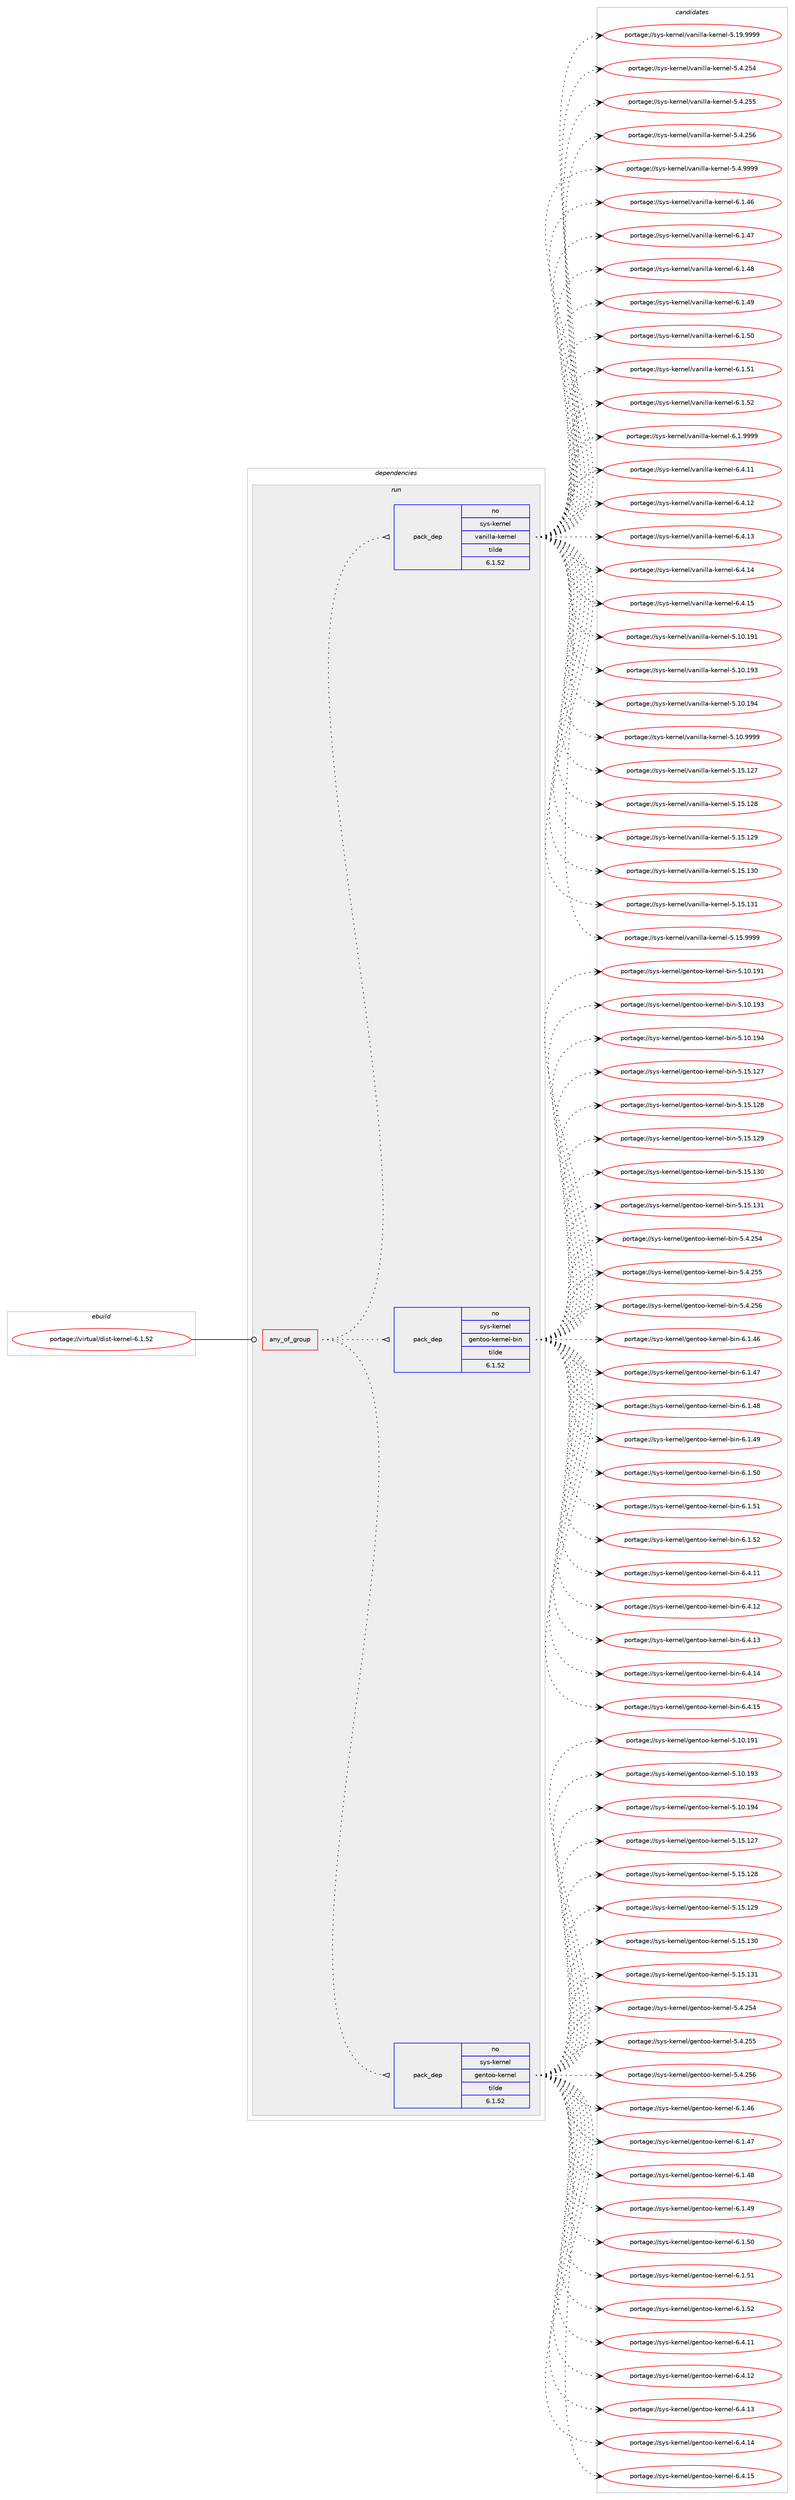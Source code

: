 digraph prolog {

# *************
# Graph options
# *************

newrank=true;
concentrate=true;
compound=true;
graph [rankdir=LR,fontname=Helvetica,fontsize=10,ranksep=1.5];#, ranksep=2.5, nodesep=0.2];
edge  [arrowhead=vee];
node  [fontname=Helvetica,fontsize=10];

# **********
# The ebuild
# **********

subgraph cluster_leftcol {
color=gray;
rank=same;
label=<<i>ebuild</i>>;
id [label="portage://virtual/dist-kernel-6.1.52", color=red, width=4, href="../virtual/dist-kernel-6.1.52.svg"];
}

# ****************
# The dependencies
# ****************

subgraph cluster_midcol {
color=gray;
label=<<i>dependencies</i>>;
subgraph cluster_compile {
fillcolor="#eeeeee";
style=filled;
label=<<i>compile</i>>;
}
subgraph cluster_compileandrun {
fillcolor="#eeeeee";
style=filled;
label=<<i>compile and run</i>>;
}
subgraph cluster_run {
fillcolor="#eeeeee";
style=filled;
label=<<i>run</i>>;
subgraph any4 {
dependency290 [label=<<TABLE BORDER="0" CELLBORDER="1" CELLSPACING="0" CELLPADDING="4"><TR><TD CELLPADDING="10">any_of_group</TD></TR></TABLE>>, shape=none, color=red];subgraph pack152 {
dependency291 [label=<<TABLE BORDER="0" CELLBORDER="1" CELLSPACING="0" CELLPADDING="4" WIDTH="220"><TR><TD ROWSPAN="6" CELLPADDING="30">pack_dep</TD></TR><TR><TD WIDTH="110">no</TD></TR><TR><TD>sys-kernel</TD></TR><TR><TD>gentoo-kernel</TD></TR><TR><TD>tilde</TD></TR><TR><TD>6.1.52</TD></TR></TABLE>>, shape=none, color=blue];
}
dependency290:e -> dependency291:w [weight=20,style="dotted",arrowhead="oinv"];
subgraph pack153 {
dependency292 [label=<<TABLE BORDER="0" CELLBORDER="1" CELLSPACING="0" CELLPADDING="4" WIDTH="220"><TR><TD ROWSPAN="6" CELLPADDING="30">pack_dep</TD></TR><TR><TD WIDTH="110">no</TD></TR><TR><TD>sys-kernel</TD></TR><TR><TD>gentoo-kernel-bin</TD></TR><TR><TD>tilde</TD></TR><TR><TD>6.1.52</TD></TR></TABLE>>, shape=none, color=blue];
}
dependency290:e -> dependency292:w [weight=20,style="dotted",arrowhead="oinv"];
subgraph pack154 {
dependency293 [label=<<TABLE BORDER="0" CELLBORDER="1" CELLSPACING="0" CELLPADDING="4" WIDTH="220"><TR><TD ROWSPAN="6" CELLPADDING="30">pack_dep</TD></TR><TR><TD WIDTH="110">no</TD></TR><TR><TD>sys-kernel</TD></TR><TR><TD>vanilla-kernel</TD></TR><TR><TD>tilde</TD></TR><TR><TD>6.1.52</TD></TR></TABLE>>, shape=none, color=blue];
}
dependency290:e -> dependency293:w [weight=20,style="dotted",arrowhead="oinv"];
}
id:e -> dependency290:w [weight=20,style="solid",arrowhead="odot"];
}
}

# **************
# The candidates
# **************

subgraph cluster_choices {
rank=same;
color=gray;
label=<<i>candidates</i>>;

subgraph choice152 {
color=black;
nodesep=1;
choice115121115451071011141101011084710310111011611111145107101114110101108455346494846495749 [label="portage://sys-kernel/gentoo-kernel-5.10.191", color=red, width=4,href="../sys-kernel/gentoo-kernel-5.10.191.svg"];
choice115121115451071011141101011084710310111011611111145107101114110101108455346494846495751 [label="portage://sys-kernel/gentoo-kernel-5.10.193", color=red, width=4,href="../sys-kernel/gentoo-kernel-5.10.193.svg"];
choice115121115451071011141101011084710310111011611111145107101114110101108455346494846495752 [label="portage://sys-kernel/gentoo-kernel-5.10.194", color=red, width=4,href="../sys-kernel/gentoo-kernel-5.10.194.svg"];
choice115121115451071011141101011084710310111011611111145107101114110101108455346495346495055 [label="portage://sys-kernel/gentoo-kernel-5.15.127", color=red, width=4,href="../sys-kernel/gentoo-kernel-5.15.127.svg"];
choice115121115451071011141101011084710310111011611111145107101114110101108455346495346495056 [label="portage://sys-kernel/gentoo-kernel-5.15.128", color=red, width=4,href="../sys-kernel/gentoo-kernel-5.15.128.svg"];
choice115121115451071011141101011084710310111011611111145107101114110101108455346495346495057 [label="portage://sys-kernel/gentoo-kernel-5.15.129", color=red, width=4,href="../sys-kernel/gentoo-kernel-5.15.129.svg"];
choice115121115451071011141101011084710310111011611111145107101114110101108455346495346495148 [label="portage://sys-kernel/gentoo-kernel-5.15.130", color=red, width=4,href="../sys-kernel/gentoo-kernel-5.15.130.svg"];
choice115121115451071011141101011084710310111011611111145107101114110101108455346495346495149 [label="portage://sys-kernel/gentoo-kernel-5.15.131", color=red, width=4,href="../sys-kernel/gentoo-kernel-5.15.131.svg"];
choice1151211154510710111411010110847103101110116111111451071011141101011084553465246505352 [label="portage://sys-kernel/gentoo-kernel-5.4.254", color=red, width=4,href="../sys-kernel/gentoo-kernel-5.4.254.svg"];
choice1151211154510710111411010110847103101110116111111451071011141101011084553465246505353 [label="portage://sys-kernel/gentoo-kernel-5.4.255", color=red, width=4,href="../sys-kernel/gentoo-kernel-5.4.255.svg"];
choice1151211154510710111411010110847103101110116111111451071011141101011084553465246505354 [label="portage://sys-kernel/gentoo-kernel-5.4.256", color=red, width=4,href="../sys-kernel/gentoo-kernel-5.4.256.svg"];
choice11512111545107101114110101108471031011101161111114510710111411010110845544649465254 [label="portage://sys-kernel/gentoo-kernel-6.1.46", color=red, width=4,href="../sys-kernel/gentoo-kernel-6.1.46.svg"];
choice11512111545107101114110101108471031011101161111114510710111411010110845544649465255 [label="portage://sys-kernel/gentoo-kernel-6.1.47", color=red, width=4,href="../sys-kernel/gentoo-kernel-6.1.47.svg"];
choice11512111545107101114110101108471031011101161111114510710111411010110845544649465256 [label="portage://sys-kernel/gentoo-kernel-6.1.48", color=red, width=4,href="../sys-kernel/gentoo-kernel-6.1.48.svg"];
choice11512111545107101114110101108471031011101161111114510710111411010110845544649465257 [label="portage://sys-kernel/gentoo-kernel-6.1.49", color=red, width=4,href="../sys-kernel/gentoo-kernel-6.1.49.svg"];
choice11512111545107101114110101108471031011101161111114510710111411010110845544649465348 [label="portage://sys-kernel/gentoo-kernel-6.1.50", color=red, width=4,href="../sys-kernel/gentoo-kernel-6.1.50.svg"];
choice11512111545107101114110101108471031011101161111114510710111411010110845544649465349 [label="portage://sys-kernel/gentoo-kernel-6.1.51", color=red, width=4,href="../sys-kernel/gentoo-kernel-6.1.51.svg"];
choice11512111545107101114110101108471031011101161111114510710111411010110845544649465350 [label="portage://sys-kernel/gentoo-kernel-6.1.52", color=red, width=4,href="../sys-kernel/gentoo-kernel-6.1.52.svg"];
choice11512111545107101114110101108471031011101161111114510710111411010110845544652464949 [label="portage://sys-kernel/gentoo-kernel-6.4.11", color=red, width=4,href="../sys-kernel/gentoo-kernel-6.4.11.svg"];
choice11512111545107101114110101108471031011101161111114510710111411010110845544652464950 [label="portage://sys-kernel/gentoo-kernel-6.4.12", color=red, width=4,href="../sys-kernel/gentoo-kernel-6.4.12.svg"];
choice11512111545107101114110101108471031011101161111114510710111411010110845544652464951 [label="portage://sys-kernel/gentoo-kernel-6.4.13", color=red, width=4,href="../sys-kernel/gentoo-kernel-6.4.13.svg"];
choice11512111545107101114110101108471031011101161111114510710111411010110845544652464952 [label="portage://sys-kernel/gentoo-kernel-6.4.14", color=red, width=4,href="../sys-kernel/gentoo-kernel-6.4.14.svg"];
choice11512111545107101114110101108471031011101161111114510710111411010110845544652464953 [label="portage://sys-kernel/gentoo-kernel-6.4.15", color=red, width=4,href="../sys-kernel/gentoo-kernel-6.4.15.svg"];
dependency291:e -> choice115121115451071011141101011084710310111011611111145107101114110101108455346494846495749:w [style=dotted,weight="100"];
dependency291:e -> choice115121115451071011141101011084710310111011611111145107101114110101108455346494846495751:w [style=dotted,weight="100"];
dependency291:e -> choice115121115451071011141101011084710310111011611111145107101114110101108455346494846495752:w [style=dotted,weight="100"];
dependency291:e -> choice115121115451071011141101011084710310111011611111145107101114110101108455346495346495055:w [style=dotted,weight="100"];
dependency291:e -> choice115121115451071011141101011084710310111011611111145107101114110101108455346495346495056:w [style=dotted,weight="100"];
dependency291:e -> choice115121115451071011141101011084710310111011611111145107101114110101108455346495346495057:w [style=dotted,weight="100"];
dependency291:e -> choice115121115451071011141101011084710310111011611111145107101114110101108455346495346495148:w [style=dotted,weight="100"];
dependency291:e -> choice115121115451071011141101011084710310111011611111145107101114110101108455346495346495149:w [style=dotted,weight="100"];
dependency291:e -> choice1151211154510710111411010110847103101110116111111451071011141101011084553465246505352:w [style=dotted,weight="100"];
dependency291:e -> choice1151211154510710111411010110847103101110116111111451071011141101011084553465246505353:w [style=dotted,weight="100"];
dependency291:e -> choice1151211154510710111411010110847103101110116111111451071011141101011084553465246505354:w [style=dotted,weight="100"];
dependency291:e -> choice11512111545107101114110101108471031011101161111114510710111411010110845544649465254:w [style=dotted,weight="100"];
dependency291:e -> choice11512111545107101114110101108471031011101161111114510710111411010110845544649465255:w [style=dotted,weight="100"];
dependency291:e -> choice11512111545107101114110101108471031011101161111114510710111411010110845544649465256:w [style=dotted,weight="100"];
dependency291:e -> choice11512111545107101114110101108471031011101161111114510710111411010110845544649465257:w [style=dotted,weight="100"];
dependency291:e -> choice11512111545107101114110101108471031011101161111114510710111411010110845544649465348:w [style=dotted,weight="100"];
dependency291:e -> choice11512111545107101114110101108471031011101161111114510710111411010110845544649465349:w [style=dotted,weight="100"];
dependency291:e -> choice11512111545107101114110101108471031011101161111114510710111411010110845544649465350:w [style=dotted,weight="100"];
dependency291:e -> choice11512111545107101114110101108471031011101161111114510710111411010110845544652464949:w [style=dotted,weight="100"];
dependency291:e -> choice11512111545107101114110101108471031011101161111114510710111411010110845544652464950:w [style=dotted,weight="100"];
dependency291:e -> choice11512111545107101114110101108471031011101161111114510710111411010110845544652464951:w [style=dotted,weight="100"];
dependency291:e -> choice11512111545107101114110101108471031011101161111114510710111411010110845544652464952:w [style=dotted,weight="100"];
dependency291:e -> choice11512111545107101114110101108471031011101161111114510710111411010110845544652464953:w [style=dotted,weight="100"];
}
subgraph choice153 {
color=black;
nodesep=1;
choice1151211154510710111411010110847103101110116111111451071011141101011084598105110455346494846495749 [label="portage://sys-kernel/gentoo-kernel-bin-5.10.191", color=red, width=4,href="../sys-kernel/gentoo-kernel-bin-5.10.191.svg"];
choice1151211154510710111411010110847103101110116111111451071011141101011084598105110455346494846495751 [label="portage://sys-kernel/gentoo-kernel-bin-5.10.193", color=red, width=4,href="../sys-kernel/gentoo-kernel-bin-5.10.193.svg"];
choice1151211154510710111411010110847103101110116111111451071011141101011084598105110455346494846495752 [label="portage://sys-kernel/gentoo-kernel-bin-5.10.194", color=red, width=4,href="../sys-kernel/gentoo-kernel-bin-5.10.194.svg"];
choice1151211154510710111411010110847103101110116111111451071011141101011084598105110455346495346495055 [label="portage://sys-kernel/gentoo-kernel-bin-5.15.127", color=red, width=4,href="../sys-kernel/gentoo-kernel-bin-5.15.127.svg"];
choice1151211154510710111411010110847103101110116111111451071011141101011084598105110455346495346495056 [label="portage://sys-kernel/gentoo-kernel-bin-5.15.128", color=red, width=4,href="../sys-kernel/gentoo-kernel-bin-5.15.128.svg"];
choice1151211154510710111411010110847103101110116111111451071011141101011084598105110455346495346495057 [label="portage://sys-kernel/gentoo-kernel-bin-5.15.129", color=red, width=4,href="../sys-kernel/gentoo-kernel-bin-5.15.129.svg"];
choice1151211154510710111411010110847103101110116111111451071011141101011084598105110455346495346495148 [label="portage://sys-kernel/gentoo-kernel-bin-5.15.130", color=red, width=4,href="../sys-kernel/gentoo-kernel-bin-5.15.130.svg"];
choice1151211154510710111411010110847103101110116111111451071011141101011084598105110455346495346495149 [label="portage://sys-kernel/gentoo-kernel-bin-5.15.131", color=red, width=4,href="../sys-kernel/gentoo-kernel-bin-5.15.131.svg"];
choice11512111545107101114110101108471031011101161111114510710111411010110845981051104553465246505352 [label="portage://sys-kernel/gentoo-kernel-bin-5.4.254", color=red, width=4,href="../sys-kernel/gentoo-kernel-bin-5.4.254.svg"];
choice11512111545107101114110101108471031011101161111114510710111411010110845981051104553465246505353 [label="portage://sys-kernel/gentoo-kernel-bin-5.4.255", color=red, width=4,href="../sys-kernel/gentoo-kernel-bin-5.4.255.svg"];
choice11512111545107101114110101108471031011101161111114510710111411010110845981051104553465246505354 [label="portage://sys-kernel/gentoo-kernel-bin-5.4.256", color=red, width=4,href="../sys-kernel/gentoo-kernel-bin-5.4.256.svg"];
choice115121115451071011141101011084710310111011611111145107101114110101108459810511045544649465254 [label="portage://sys-kernel/gentoo-kernel-bin-6.1.46", color=red, width=4,href="../sys-kernel/gentoo-kernel-bin-6.1.46.svg"];
choice115121115451071011141101011084710310111011611111145107101114110101108459810511045544649465255 [label="portage://sys-kernel/gentoo-kernel-bin-6.1.47", color=red, width=4,href="../sys-kernel/gentoo-kernel-bin-6.1.47.svg"];
choice115121115451071011141101011084710310111011611111145107101114110101108459810511045544649465256 [label="portage://sys-kernel/gentoo-kernel-bin-6.1.48", color=red, width=4,href="../sys-kernel/gentoo-kernel-bin-6.1.48.svg"];
choice115121115451071011141101011084710310111011611111145107101114110101108459810511045544649465257 [label="portage://sys-kernel/gentoo-kernel-bin-6.1.49", color=red, width=4,href="../sys-kernel/gentoo-kernel-bin-6.1.49.svg"];
choice115121115451071011141101011084710310111011611111145107101114110101108459810511045544649465348 [label="portage://sys-kernel/gentoo-kernel-bin-6.1.50", color=red, width=4,href="../sys-kernel/gentoo-kernel-bin-6.1.50.svg"];
choice115121115451071011141101011084710310111011611111145107101114110101108459810511045544649465349 [label="portage://sys-kernel/gentoo-kernel-bin-6.1.51", color=red, width=4,href="../sys-kernel/gentoo-kernel-bin-6.1.51.svg"];
choice115121115451071011141101011084710310111011611111145107101114110101108459810511045544649465350 [label="portage://sys-kernel/gentoo-kernel-bin-6.1.52", color=red, width=4,href="../sys-kernel/gentoo-kernel-bin-6.1.52.svg"];
choice115121115451071011141101011084710310111011611111145107101114110101108459810511045544652464949 [label="portage://sys-kernel/gentoo-kernel-bin-6.4.11", color=red, width=4,href="../sys-kernel/gentoo-kernel-bin-6.4.11.svg"];
choice115121115451071011141101011084710310111011611111145107101114110101108459810511045544652464950 [label="portage://sys-kernel/gentoo-kernel-bin-6.4.12", color=red, width=4,href="../sys-kernel/gentoo-kernel-bin-6.4.12.svg"];
choice115121115451071011141101011084710310111011611111145107101114110101108459810511045544652464951 [label="portage://sys-kernel/gentoo-kernel-bin-6.4.13", color=red, width=4,href="../sys-kernel/gentoo-kernel-bin-6.4.13.svg"];
choice115121115451071011141101011084710310111011611111145107101114110101108459810511045544652464952 [label="portage://sys-kernel/gentoo-kernel-bin-6.4.14", color=red, width=4,href="../sys-kernel/gentoo-kernel-bin-6.4.14.svg"];
choice115121115451071011141101011084710310111011611111145107101114110101108459810511045544652464953 [label="portage://sys-kernel/gentoo-kernel-bin-6.4.15", color=red, width=4,href="../sys-kernel/gentoo-kernel-bin-6.4.15.svg"];
dependency292:e -> choice1151211154510710111411010110847103101110116111111451071011141101011084598105110455346494846495749:w [style=dotted,weight="100"];
dependency292:e -> choice1151211154510710111411010110847103101110116111111451071011141101011084598105110455346494846495751:w [style=dotted,weight="100"];
dependency292:e -> choice1151211154510710111411010110847103101110116111111451071011141101011084598105110455346494846495752:w [style=dotted,weight="100"];
dependency292:e -> choice1151211154510710111411010110847103101110116111111451071011141101011084598105110455346495346495055:w [style=dotted,weight="100"];
dependency292:e -> choice1151211154510710111411010110847103101110116111111451071011141101011084598105110455346495346495056:w [style=dotted,weight="100"];
dependency292:e -> choice1151211154510710111411010110847103101110116111111451071011141101011084598105110455346495346495057:w [style=dotted,weight="100"];
dependency292:e -> choice1151211154510710111411010110847103101110116111111451071011141101011084598105110455346495346495148:w [style=dotted,weight="100"];
dependency292:e -> choice1151211154510710111411010110847103101110116111111451071011141101011084598105110455346495346495149:w [style=dotted,weight="100"];
dependency292:e -> choice11512111545107101114110101108471031011101161111114510710111411010110845981051104553465246505352:w [style=dotted,weight="100"];
dependency292:e -> choice11512111545107101114110101108471031011101161111114510710111411010110845981051104553465246505353:w [style=dotted,weight="100"];
dependency292:e -> choice11512111545107101114110101108471031011101161111114510710111411010110845981051104553465246505354:w [style=dotted,weight="100"];
dependency292:e -> choice115121115451071011141101011084710310111011611111145107101114110101108459810511045544649465254:w [style=dotted,weight="100"];
dependency292:e -> choice115121115451071011141101011084710310111011611111145107101114110101108459810511045544649465255:w [style=dotted,weight="100"];
dependency292:e -> choice115121115451071011141101011084710310111011611111145107101114110101108459810511045544649465256:w [style=dotted,weight="100"];
dependency292:e -> choice115121115451071011141101011084710310111011611111145107101114110101108459810511045544649465257:w [style=dotted,weight="100"];
dependency292:e -> choice115121115451071011141101011084710310111011611111145107101114110101108459810511045544649465348:w [style=dotted,weight="100"];
dependency292:e -> choice115121115451071011141101011084710310111011611111145107101114110101108459810511045544649465349:w [style=dotted,weight="100"];
dependency292:e -> choice115121115451071011141101011084710310111011611111145107101114110101108459810511045544649465350:w [style=dotted,weight="100"];
dependency292:e -> choice115121115451071011141101011084710310111011611111145107101114110101108459810511045544652464949:w [style=dotted,weight="100"];
dependency292:e -> choice115121115451071011141101011084710310111011611111145107101114110101108459810511045544652464950:w [style=dotted,weight="100"];
dependency292:e -> choice115121115451071011141101011084710310111011611111145107101114110101108459810511045544652464951:w [style=dotted,weight="100"];
dependency292:e -> choice115121115451071011141101011084710310111011611111145107101114110101108459810511045544652464952:w [style=dotted,weight="100"];
dependency292:e -> choice115121115451071011141101011084710310111011611111145107101114110101108459810511045544652464953:w [style=dotted,weight="100"];
}
subgraph choice154 {
color=black;
nodesep=1;
choice1151211154510710111411010110847118971101051081089745107101114110101108455346494846495749 [label="portage://sys-kernel/vanilla-kernel-5.10.191", color=red, width=4,href="../sys-kernel/vanilla-kernel-5.10.191.svg"];
choice1151211154510710111411010110847118971101051081089745107101114110101108455346494846495751 [label="portage://sys-kernel/vanilla-kernel-5.10.193", color=red, width=4,href="../sys-kernel/vanilla-kernel-5.10.193.svg"];
choice1151211154510710111411010110847118971101051081089745107101114110101108455346494846495752 [label="portage://sys-kernel/vanilla-kernel-5.10.194", color=red, width=4,href="../sys-kernel/vanilla-kernel-5.10.194.svg"];
choice115121115451071011141101011084711897110105108108974510710111411010110845534649484657575757 [label="portage://sys-kernel/vanilla-kernel-5.10.9999", color=red, width=4,href="../sys-kernel/vanilla-kernel-5.10.9999.svg"];
choice1151211154510710111411010110847118971101051081089745107101114110101108455346495346495055 [label="portage://sys-kernel/vanilla-kernel-5.15.127", color=red, width=4,href="../sys-kernel/vanilla-kernel-5.15.127.svg"];
choice1151211154510710111411010110847118971101051081089745107101114110101108455346495346495056 [label="portage://sys-kernel/vanilla-kernel-5.15.128", color=red, width=4,href="../sys-kernel/vanilla-kernel-5.15.128.svg"];
choice1151211154510710111411010110847118971101051081089745107101114110101108455346495346495057 [label="portage://sys-kernel/vanilla-kernel-5.15.129", color=red, width=4,href="../sys-kernel/vanilla-kernel-5.15.129.svg"];
choice1151211154510710111411010110847118971101051081089745107101114110101108455346495346495148 [label="portage://sys-kernel/vanilla-kernel-5.15.130", color=red, width=4,href="../sys-kernel/vanilla-kernel-5.15.130.svg"];
choice1151211154510710111411010110847118971101051081089745107101114110101108455346495346495149 [label="portage://sys-kernel/vanilla-kernel-5.15.131", color=red, width=4,href="../sys-kernel/vanilla-kernel-5.15.131.svg"];
choice115121115451071011141101011084711897110105108108974510710111411010110845534649534657575757 [label="portage://sys-kernel/vanilla-kernel-5.15.9999", color=red, width=4,href="../sys-kernel/vanilla-kernel-5.15.9999.svg"];
choice115121115451071011141101011084711897110105108108974510710111411010110845534649574657575757 [label="portage://sys-kernel/vanilla-kernel-5.19.9999", color=red, width=4,href="../sys-kernel/vanilla-kernel-5.19.9999.svg"];
choice11512111545107101114110101108471189711010510810897451071011141101011084553465246505352 [label="portage://sys-kernel/vanilla-kernel-5.4.254", color=red, width=4,href="../sys-kernel/vanilla-kernel-5.4.254.svg"];
choice11512111545107101114110101108471189711010510810897451071011141101011084553465246505353 [label="portage://sys-kernel/vanilla-kernel-5.4.255", color=red, width=4,href="../sys-kernel/vanilla-kernel-5.4.255.svg"];
choice11512111545107101114110101108471189711010510810897451071011141101011084553465246505354 [label="portage://sys-kernel/vanilla-kernel-5.4.256", color=red, width=4,href="../sys-kernel/vanilla-kernel-5.4.256.svg"];
choice1151211154510710111411010110847118971101051081089745107101114110101108455346524657575757 [label="portage://sys-kernel/vanilla-kernel-5.4.9999", color=red, width=4,href="../sys-kernel/vanilla-kernel-5.4.9999.svg"];
choice115121115451071011141101011084711897110105108108974510710111411010110845544649465254 [label="portage://sys-kernel/vanilla-kernel-6.1.46", color=red, width=4,href="../sys-kernel/vanilla-kernel-6.1.46.svg"];
choice115121115451071011141101011084711897110105108108974510710111411010110845544649465255 [label="portage://sys-kernel/vanilla-kernel-6.1.47", color=red, width=4,href="../sys-kernel/vanilla-kernel-6.1.47.svg"];
choice115121115451071011141101011084711897110105108108974510710111411010110845544649465256 [label="portage://sys-kernel/vanilla-kernel-6.1.48", color=red, width=4,href="../sys-kernel/vanilla-kernel-6.1.48.svg"];
choice115121115451071011141101011084711897110105108108974510710111411010110845544649465257 [label="portage://sys-kernel/vanilla-kernel-6.1.49", color=red, width=4,href="../sys-kernel/vanilla-kernel-6.1.49.svg"];
choice115121115451071011141101011084711897110105108108974510710111411010110845544649465348 [label="portage://sys-kernel/vanilla-kernel-6.1.50", color=red, width=4,href="../sys-kernel/vanilla-kernel-6.1.50.svg"];
choice115121115451071011141101011084711897110105108108974510710111411010110845544649465349 [label="portage://sys-kernel/vanilla-kernel-6.1.51", color=red, width=4,href="../sys-kernel/vanilla-kernel-6.1.51.svg"];
choice115121115451071011141101011084711897110105108108974510710111411010110845544649465350 [label="portage://sys-kernel/vanilla-kernel-6.1.52", color=red, width=4,href="../sys-kernel/vanilla-kernel-6.1.52.svg"];
choice1151211154510710111411010110847118971101051081089745107101114110101108455446494657575757 [label="portage://sys-kernel/vanilla-kernel-6.1.9999", color=red, width=4,href="../sys-kernel/vanilla-kernel-6.1.9999.svg"];
choice115121115451071011141101011084711897110105108108974510710111411010110845544652464949 [label="portage://sys-kernel/vanilla-kernel-6.4.11", color=red, width=4,href="../sys-kernel/vanilla-kernel-6.4.11.svg"];
choice115121115451071011141101011084711897110105108108974510710111411010110845544652464950 [label="portage://sys-kernel/vanilla-kernel-6.4.12", color=red, width=4,href="../sys-kernel/vanilla-kernel-6.4.12.svg"];
choice115121115451071011141101011084711897110105108108974510710111411010110845544652464951 [label="portage://sys-kernel/vanilla-kernel-6.4.13", color=red, width=4,href="../sys-kernel/vanilla-kernel-6.4.13.svg"];
choice115121115451071011141101011084711897110105108108974510710111411010110845544652464952 [label="portage://sys-kernel/vanilla-kernel-6.4.14", color=red, width=4,href="../sys-kernel/vanilla-kernel-6.4.14.svg"];
choice115121115451071011141101011084711897110105108108974510710111411010110845544652464953 [label="portage://sys-kernel/vanilla-kernel-6.4.15", color=red, width=4,href="../sys-kernel/vanilla-kernel-6.4.15.svg"];
dependency293:e -> choice1151211154510710111411010110847118971101051081089745107101114110101108455346494846495749:w [style=dotted,weight="100"];
dependency293:e -> choice1151211154510710111411010110847118971101051081089745107101114110101108455346494846495751:w [style=dotted,weight="100"];
dependency293:e -> choice1151211154510710111411010110847118971101051081089745107101114110101108455346494846495752:w [style=dotted,weight="100"];
dependency293:e -> choice115121115451071011141101011084711897110105108108974510710111411010110845534649484657575757:w [style=dotted,weight="100"];
dependency293:e -> choice1151211154510710111411010110847118971101051081089745107101114110101108455346495346495055:w [style=dotted,weight="100"];
dependency293:e -> choice1151211154510710111411010110847118971101051081089745107101114110101108455346495346495056:w [style=dotted,weight="100"];
dependency293:e -> choice1151211154510710111411010110847118971101051081089745107101114110101108455346495346495057:w [style=dotted,weight="100"];
dependency293:e -> choice1151211154510710111411010110847118971101051081089745107101114110101108455346495346495148:w [style=dotted,weight="100"];
dependency293:e -> choice1151211154510710111411010110847118971101051081089745107101114110101108455346495346495149:w [style=dotted,weight="100"];
dependency293:e -> choice115121115451071011141101011084711897110105108108974510710111411010110845534649534657575757:w [style=dotted,weight="100"];
dependency293:e -> choice115121115451071011141101011084711897110105108108974510710111411010110845534649574657575757:w [style=dotted,weight="100"];
dependency293:e -> choice11512111545107101114110101108471189711010510810897451071011141101011084553465246505352:w [style=dotted,weight="100"];
dependency293:e -> choice11512111545107101114110101108471189711010510810897451071011141101011084553465246505353:w [style=dotted,weight="100"];
dependency293:e -> choice11512111545107101114110101108471189711010510810897451071011141101011084553465246505354:w [style=dotted,weight="100"];
dependency293:e -> choice1151211154510710111411010110847118971101051081089745107101114110101108455346524657575757:w [style=dotted,weight="100"];
dependency293:e -> choice115121115451071011141101011084711897110105108108974510710111411010110845544649465254:w [style=dotted,weight="100"];
dependency293:e -> choice115121115451071011141101011084711897110105108108974510710111411010110845544649465255:w [style=dotted,weight="100"];
dependency293:e -> choice115121115451071011141101011084711897110105108108974510710111411010110845544649465256:w [style=dotted,weight="100"];
dependency293:e -> choice115121115451071011141101011084711897110105108108974510710111411010110845544649465257:w [style=dotted,weight="100"];
dependency293:e -> choice115121115451071011141101011084711897110105108108974510710111411010110845544649465348:w [style=dotted,weight="100"];
dependency293:e -> choice115121115451071011141101011084711897110105108108974510710111411010110845544649465349:w [style=dotted,weight="100"];
dependency293:e -> choice115121115451071011141101011084711897110105108108974510710111411010110845544649465350:w [style=dotted,weight="100"];
dependency293:e -> choice1151211154510710111411010110847118971101051081089745107101114110101108455446494657575757:w [style=dotted,weight="100"];
dependency293:e -> choice115121115451071011141101011084711897110105108108974510710111411010110845544652464949:w [style=dotted,weight="100"];
dependency293:e -> choice115121115451071011141101011084711897110105108108974510710111411010110845544652464950:w [style=dotted,weight="100"];
dependency293:e -> choice115121115451071011141101011084711897110105108108974510710111411010110845544652464951:w [style=dotted,weight="100"];
dependency293:e -> choice115121115451071011141101011084711897110105108108974510710111411010110845544652464952:w [style=dotted,weight="100"];
dependency293:e -> choice115121115451071011141101011084711897110105108108974510710111411010110845544652464953:w [style=dotted,weight="100"];
}
}

}
